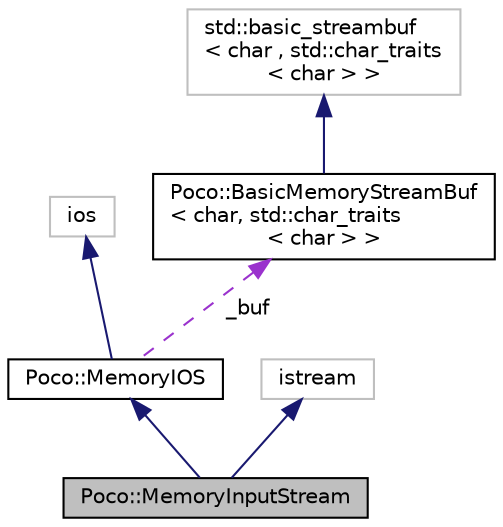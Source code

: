 digraph "Poco::MemoryInputStream"
{
 // LATEX_PDF_SIZE
  edge [fontname="Helvetica",fontsize="10",labelfontname="Helvetica",labelfontsize="10"];
  node [fontname="Helvetica",fontsize="10",shape=record];
  Node1 [label="Poco::MemoryInputStream",height=0.2,width=0.4,color="black", fillcolor="grey75", style="filled", fontcolor="black",tooltip="An input stream for reading from a memory area."];
  Node2 -> Node1 [dir="back",color="midnightblue",fontsize="10",style="solid"];
  Node2 [label="Poco::MemoryIOS",height=0.2,width=0.4,color="black", fillcolor="white", style="filled",URL="$classPoco_1_1MemoryIOS.html",tooltip=" "];
  Node3 -> Node2 [dir="back",color="midnightblue",fontsize="10",style="solid"];
  Node3 [label="ios",height=0.2,width=0.4,color="grey75", fillcolor="white", style="filled",tooltip=" "];
  Node4 -> Node2 [dir="back",color="darkorchid3",fontsize="10",style="dashed",label=" _buf" ];
  Node4 [label="Poco::BasicMemoryStreamBuf\l\< char, std::char_traits\l\< char \> \>",height=0.2,width=0.4,color="black", fillcolor="white", style="filled",URL="$classPoco_1_1BasicMemoryStreamBuf.html",tooltip=" "];
  Node5 -> Node4 [dir="back",color="midnightblue",fontsize="10",style="solid"];
  Node5 [label="std::basic_streambuf\l\< char , std::char_traits\l\< char \>  \>",height=0.2,width=0.4,color="grey75", fillcolor="white", style="filled",tooltip=" "];
  Node6 -> Node1 [dir="back",color="midnightblue",fontsize="10",style="solid"];
  Node6 [label="istream",height=0.2,width=0.4,color="grey75", fillcolor="white", style="filled",tooltip=" "];
}
